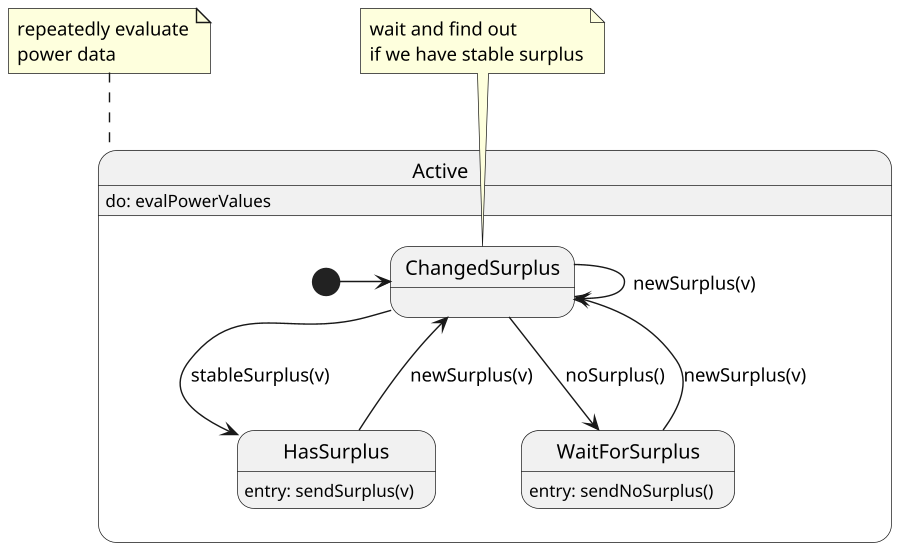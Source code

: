 @startuml
'https://plantuml.com/state-diagram

scale 900 width
state "Active" as act {
    act: do: evalPowerValues

    [*] -right-> csp
    state "HasSurplus" as hsp {
        hsp: entry: sendSurplus(v)
    }

    state "WaitForSurplus" as wsp {
        wsp: entry: sendNoSurplus()
    }

    state "ChangedSurplus" as csp {

    }
}

    csp --> hsp : stableSurplus(v)
    csp --> wsp : noSurplus()
    wsp --> csp : newSurplus(v)
    hsp -up-> csp : newSurplus(v)
    csp --> csp : newSurplus(v)

    note top of act : repeatedly evaluate\npower data
    note top of csp :  wait and find out\nif we have stable surplus
@enduml